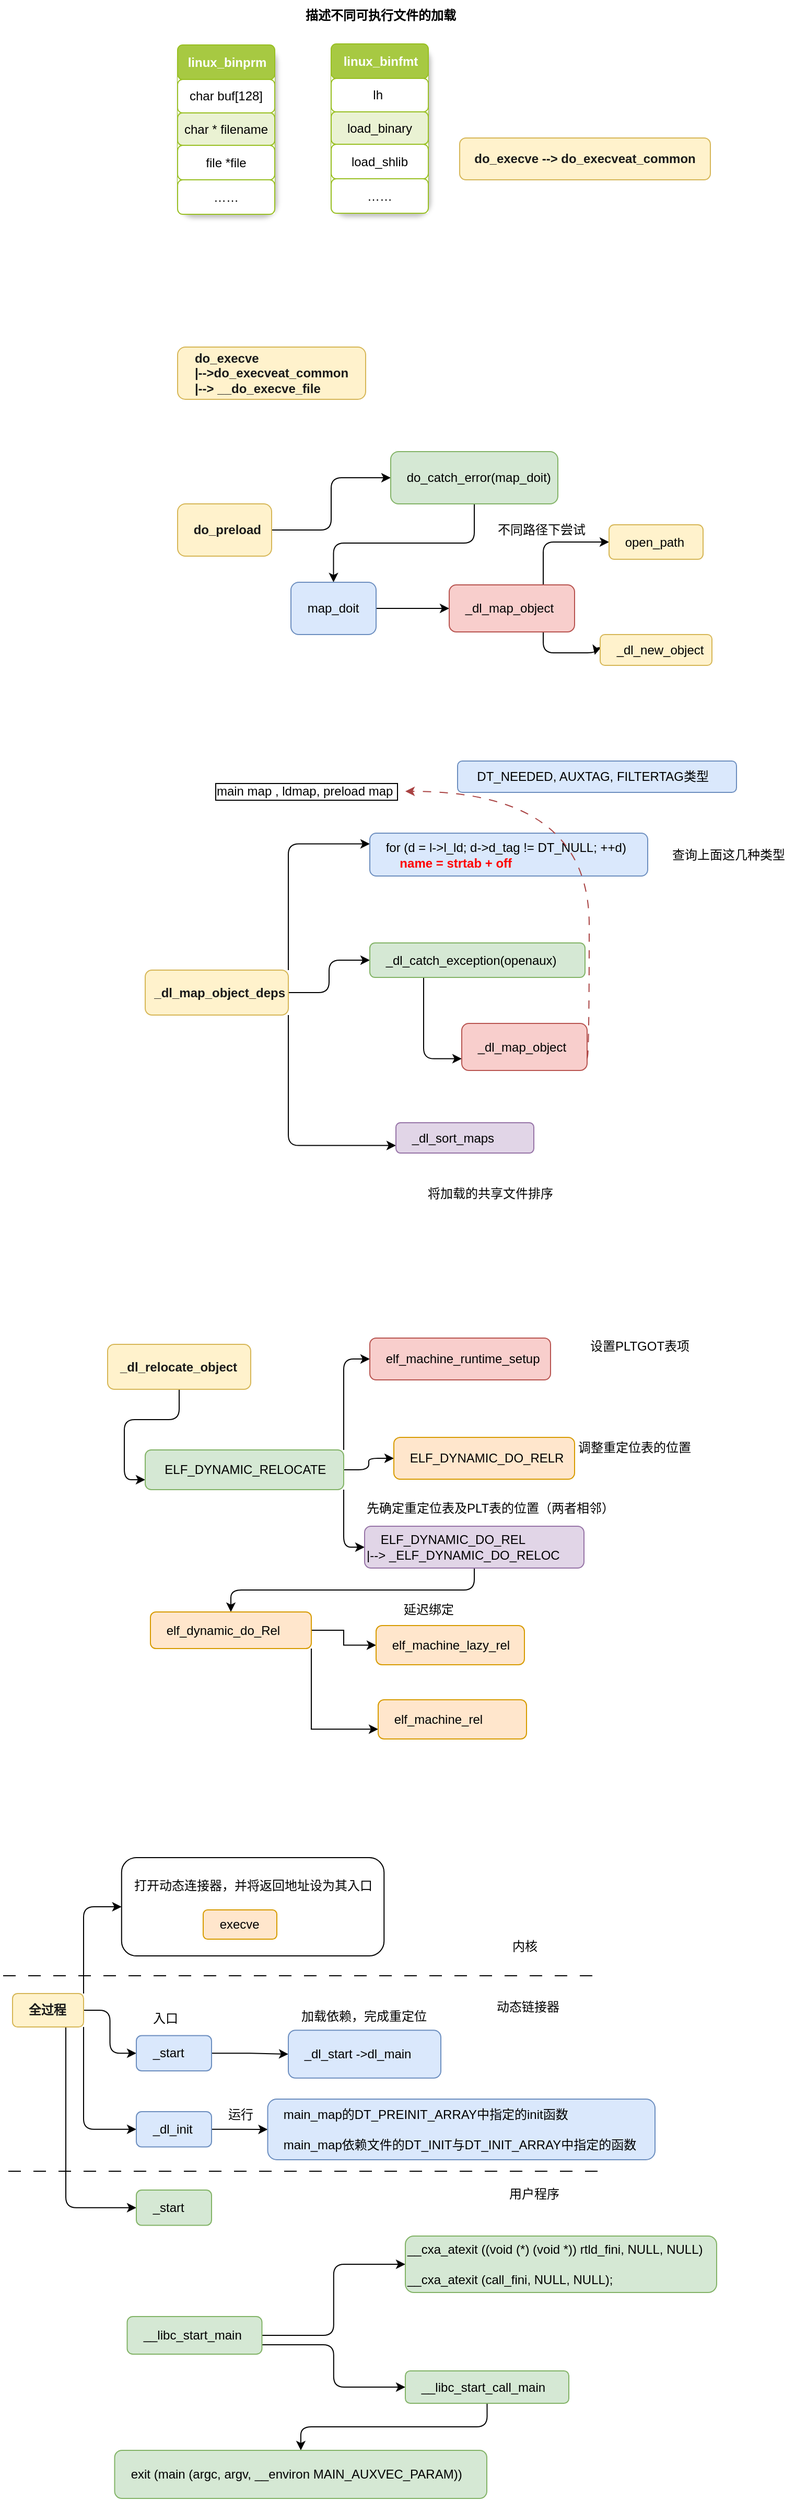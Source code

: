<mxfile version="24.0.5" type="github">
  <diagram id="C5RBs43oDa-KdzZeNtuy" name="Page-1">
    <mxGraphModel dx="1299" dy="977" grid="0" gridSize="10" guides="1" tooltips="1" connect="1" arrows="1" fold="1" page="0" pageScale="1" pageWidth="827" pageHeight="1169" math="0" shadow="0">
      <root>
        <mxCell id="WIyWlLk6GJQsqaUBKTNV-0" />
        <mxCell id="WIyWlLk6GJQsqaUBKTNV-1" parent="WIyWlLk6GJQsqaUBKTNV-0" />
        <mxCell id="GhntEU5-976b7CohbGyU-0" value="&lt;div style=&quot;text-align: left;&quot;&gt;&lt;b style=&quot;color: rgb(26, 26, 26); background-color: initial;&quot;&gt;do_execve&lt;/b&gt;&lt;/div&gt;&lt;font color=&quot;#1a1a1a&quot;&gt;&lt;div style=&quot;text-align: left;&quot;&gt;&lt;b style=&quot;background-color: initial;&quot;&gt;|--&amp;gt;do_execveat_common&lt;/b&gt;&lt;/div&gt;&lt;b&gt;&lt;div style=&quot;text-align: left;&quot;&gt;&lt;b style=&quot;background-color: initial;&quot;&gt;|--&amp;gt; __do_execve_file&lt;/b&gt;&lt;/div&gt;&lt;/b&gt;&lt;/font&gt;" style="rounded=1;whiteSpace=wrap;html=1;fillColor=#fff2cc;strokeColor=#d6b656;gradientColor=none;glass=0;shadow=0;" parent="WIyWlLk6GJQsqaUBKTNV-1" vertex="1">
          <mxGeometry x="50" y="360" width="180" height="50" as="geometry" />
        </mxCell>
        <mxCell id="GhntEU5-976b7CohbGyU-3" value="&lt;font color=&quot;#1a1a1a&quot;&gt;&lt;b&gt;do_execve --&amp;gt; do_execveat_common&lt;/b&gt;&lt;/font&gt;" style="rounded=1;whiteSpace=wrap;html=1;fillColor=#fff2cc;strokeColor=#d6b656;gradientColor=none;glass=0;shadow=0;" parent="WIyWlLk6GJQsqaUBKTNV-1" vertex="1">
          <mxGeometry x="320" y="160" width="240" height="40" as="geometry" />
        </mxCell>
        <mxCell id="GhntEU5-976b7CohbGyU-38" value="Assets" style="childLayout=tableLayout;recursiveResize=0;strokeColor=#98bf21;fillColor=#A7C942;shadow=1;rounded=1;" parent="WIyWlLk6GJQsqaUBKTNV-1" vertex="1">
          <mxGeometry x="50" y="71" width="93" height="162" as="geometry" />
        </mxCell>
        <mxCell id="GhntEU5-976b7CohbGyU-39" style="shape=tableRow;horizontal=0;startSize=0;swimlaneHead=0;swimlaneBody=0;top=0;left=0;bottom=0;right=0;dropTarget=0;collapsible=0;recursiveResize=0;expand=0;fontStyle=0;strokeColor=inherit;fillColor=#ffffff;rounded=1;" parent="GhntEU5-976b7CohbGyU-38" vertex="1">
          <mxGeometry width="93" height="33" as="geometry" />
        </mxCell>
        <mxCell id="GhntEU5-976b7CohbGyU-40" value="linux_binprm" style="connectable=0;recursiveResize=0;strokeColor=inherit;fillColor=#A7C942;align=center;fontStyle=1;fontColor=#FFFFFF;html=1;rounded=1;" parent="GhntEU5-976b7CohbGyU-39" vertex="1">
          <mxGeometry width="93" height="33" as="geometry">
            <mxRectangle width="93" height="33" as="alternateBounds" />
          </mxGeometry>
        </mxCell>
        <mxCell id="GhntEU5-976b7CohbGyU-43" value="" style="shape=tableRow;horizontal=0;startSize=0;swimlaneHead=0;swimlaneBody=0;top=0;left=0;bottom=0;right=0;dropTarget=0;collapsible=0;recursiveResize=0;expand=0;fontStyle=0;strokeColor=inherit;fillColor=#ffffff;rounded=1;" parent="GhntEU5-976b7CohbGyU-38" vertex="1">
          <mxGeometry y="33" width="93" height="32" as="geometry" />
        </mxCell>
        <mxCell id="GhntEU5-976b7CohbGyU-44" value="char buf[128]" style="connectable=0;recursiveResize=0;strokeColor=inherit;fillColor=inherit;align=center;whiteSpace=wrap;html=1;rounded=1;" parent="GhntEU5-976b7CohbGyU-43" vertex="1">
          <mxGeometry width="93" height="32" as="geometry">
            <mxRectangle width="93" height="32" as="alternateBounds" />
          </mxGeometry>
        </mxCell>
        <mxCell id="GhntEU5-976b7CohbGyU-47" value="" style="shape=tableRow;horizontal=0;startSize=0;swimlaneHead=0;swimlaneBody=0;top=0;left=0;bottom=0;right=0;dropTarget=0;collapsible=0;recursiveResize=0;expand=0;fontStyle=1;strokeColor=inherit;fillColor=#EAF2D3;rounded=1;" parent="GhntEU5-976b7CohbGyU-38" vertex="1">
          <mxGeometry y="65" width="93" height="31" as="geometry" />
        </mxCell>
        <mxCell id="GhntEU5-976b7CohbGyU-48" value="char * filename" style="connectable=0;recursiveResize=0;strokeColor=inherit;fillColor=inherit;whiteSpace=wrap;html=1;rounded=1;" parent="GhntEU5-976b7CohbGyU-47" vertex="1">
          <mxGeometry width="93" height="31" as="geometry">
            <mxRectangle width="93" height="31" as="alternateBounds" />
          </mxGeometry>
        </mxCell>
        <mxCell id="GhntEU5-976b7CohbGyU-51" value="" style="shape=tableRow;horizontal=0;startSize=0;swimlaneHead=0;swimlaneBody=0;top=0;left=0;bottom=0;right=0;dropTarget=0;collapsible=0;recursiveResize=0;expand=0;fontStyle=0;strokeColor=inherit;fillColor=#ffffff;rounded=1;" parent="GhntEU5-976b7CohbGyU-38" vertex="1">
          <mxGeometry y="96" width="93" height="33" as="geometry" />
        </mxCell>
        <mxCell id="GhntEU5-976b7CohbGyU-52" value="file *file" style="connectable=0;recursiveResize=0;strokeColor=inherit;fillColor=inherit;fontStyle=0;align=center;whiteSpace=wrap;html=1;rounded=1;" parent="GhntEU5-976b7CohbGyU-51" vertex="1">
          <mxGeometry width="93" height="33" as="geometry">
            <mxRectangle width="93" height="33" as="alternateBounds" />
          </mxGeometry>
        </mxCell>
        <mxCell id="GhntEU5-976b7CohbGyU-69" style="shape=tableRow;horizontal=0;startSize=0;swimlaneHead=0;swimlaneBody=0;top=0;left=0;bottom=0;right=0;dropTarget=0;collapsible=0;recursiveResize=0;expand=0;fontStyle=0;strokeColor=inherit;fillColor=#ffffff;rounded=1;" parent="GhntEU5-976b7CohbGyU-38" vertex="1">
          <mxGeometry y="129" width="93" height="33" as="geometry" />
        </mxCell>
        <mxCell id="GhntEU5-976b7CohbGyU-70" value="……" style="connectable=0;recursiveResize=0;strokeColor=inherit;fillColor=inherit;fontStyle=0;align=center;whiteSpace=wrap;html=1;rounded=1;" parent="GhntEU5-976b7CohbGyU-69" vertex="1">
          <mxGeometry width="93" height="33" as="geometry">
            <mxRectangle width="93" height="33" as="alternateBounds" />
          </mxGeometry>
        </mxCell>
        <mxCell id="GhntEU5-976b7CohbGyU-59" value="Assets" style="childLayout=tableLayout;recursiveResize=0;strokeColor=#98bf21;fillColor=#A7C942;shadow=1;rounded=1;" parent="WIyWlLk6GJQsqaUBKTNV-1" vertex="1">
          <mxGeometry x="197" y="70" width="93" height="162" as="geometry" />
        </mxCell>
        <mxCell id="GhntEU5-976b7CohbGyU-60" style="shape=tableRow;horizontal=0;startSize=0;swimlaneHead=0;swimlaneBody=0;top=0;left=0;bottom=0;right=0;dropTarget=0;collapsible=0;recursiveResize=0;expand=0;fontStyle=0;strokeColor=inherit;fillColor=#ffffff;rounded=1;" parent="GhntEU5-976b7CohbGyU-59" vertex="1">
          <mxGeometry width="93" height="33" as="geometry" />
        </mxCell>
        <mxCell id="GhntEU5-976b7CohbGyU-61" value="linux_binfmt" style="connectable=0;recursiveResize=0;strokeColor=inherit;fillColor=#A7C942;align=center;fontStyle=1;fontColor=#FFFFFF;html=1;rounded=1;" parent="GhntEU5-976b7CohbGyU-60" vertex="1">
          <mxGeometry width="93" height="33" as="geometry">
            <mxRectangle width="93" height="33" as="alternateBounds" />
          </mxGeometry>
        </mxCell>
        <mxCell id="GhntEU5-976b7CohbGyU-62" value="" style="shape=tableRow;horizontal=0;startSize=0;swimlaneHead=0;swimlaneBody=0;top=0;left=0;bottom=0;right=0;dropTarget=0;collapsible=0;recursiveResize=0;expand=0;fontStyle=0;strokeColor=inherit;fillColor=#ffffff;rounded=1;" parent="GhntEU5-976b7CohbGyU-59" vertex="1">
          <mxGeometry y="33" width="93" height="32" as="geometry" />
        </mxCell>
        <mxCell id="GhntEU5-976b7CohbGyU-63" value="lh&amp;nbsp;" style="connectable=0;recursiveResize=0;strokeColor=inherit;fillColor=inherit;align=center;whiteSpace=wrap;html=1;rounded=1;" parent="GhntEU5-976b7CohbGyU-62" vertex="1">
          <mxGeometry width="93" height="32" as="geometry">
            <mxRectangle width="93" height="32" as="alternateBounds" />
          </mxGeometry>
        </mxCell>
        <mxCell id="GhntEU5-976b7CohbGyU-64" value="" style="shape=tableRow;horizontal=0;startSize=0;swimlaneHead=0;swimlaneBody=0;top=0;left=0;bottom=0;right=0;dropTarget=0;collapsible=0;recursiveResize=0;expand=0;fontStyle=1;strokeColor=inherit;fillColor=#EAF2D3;rounded=1;" parent="GhntEU5-976b7CohbGyU-59" vertex="1">
          <mxGeometry y="65" width="93" height="31" as="geometry" />
        </mxCell>
        <mxCell id="GhntEU5-976b7CohbGyU-65" value="load_binary" style="connectable=0;recursiveResize=0;strokeColor=inherit;fillColor=inherit;whiteSpace=wrap;html=1;rounded=1;" parent="GhntEU5-976b7CohbGyU-64" vertex="1">
          <mxGeometry width="93" height="31" as="geometry">
            <mxRectangle width="93" height="31" as="alternateBounds" />
          </mxGeometry>
        </mxCell>
        <mxCell id="GhntEU5-976b7CohbGyU-66" value="" style="shape=tableRow;horizontal=0;startSize=0;swimlaneHead=0;swimlaneBody=0;top=0;left=0;bottom=0;right=0;dropTarget=0;collapsible=0;recursiveResize=0;expand=0;fontStyle=0;strokeColor=inherit;fillColor=#ffffff;rounded=1;" parent="GhntEU5-976b7CohbGyU-59" vertex="1">
          <mxGeometry y="96" width="93" height="33" as="geometry" />
        </mxCell>
        <mxCell id="GhntEU5-976b7CohbGyU-67" value="load_shlib" style="connectable=0;recursiveResize=0;strokeColor=inherit;fillColor=inherit;fontStyle=0;align=center;whiteSpace=wrap;html=1;rounded=1;" parent="GhntEU5-976b7CohbGyU-66" vertex="1">
          <mxGeometry width="93" height="33" as="geometry">
            <mxRectangle width="93" height="33" as="alternateBounds" />
          </mxGeometry>
        </mxCell>
        <mxCell id="GhntEU5-976b7CohbGyU-71" style="shape=tableRow;horizontal=0;startSize=0;swimlaneHead=0;swimlaneBody=0;top=0;left=0;bottom=0;right=0;dropTarget=0;collapsible=0;recursiveResize=0;expand=0;fontStyle=0;strokeColor=inherit;fillColor=#ffffff;rounded=1;" parent="GhntEU5-976b7CohbGyU-59" vertex="1">
          <mxGeometry y="129" width="93" height="33" as="geometry" />
        </mxCell>
        <mxCell id="GhntEU5-976b7CohbGyU-72" value="……" style="connectable=0;recursiveResize=0;strokeColor=inherit;fillColor=inherit;fontStyle=0;align=center;whiteSpace=wrap;html=1;rounded=1;" parent="GhntEU5-976b7CohbGyU-71" vertex="1">
          <mxGeometry width="93" height="33" as="geometry">
            <mxRectangle width="93" height="33" as="alternateBounds" />
          </mxGeometry>
        </mxCell>
        <mxCell id="GhntEU5-976b7CohbGyU-68" value="描述不同可执行文件的加载" style="text;html=1;align=center;verticalAlign=middle;resizable=0;points=[];autosize=1;strokeColor=none;fillColor=none;fontStyle=1;rounded=1;" parent="WIyWlLk6GJQsqaUBKTNV-1" vertex="1">
          <mxGeometry x="158.5" y="28" width="170" height="30" as="geometry" />
        </mxCell>
        <mxCell id="GNTfwjVg5fiZ3F-J3O57-2" value="" style="edgeStyle=orthogonalEdgeStyle;rounded=1;orthogonalLoop=1;jettySize=auto;html=1;curved=0;" parent="WIyWlLk6GJQsqaUBKTNV-1" source="GNTfwjVg5fiZ3F-J3O57-0" target="GNTfwjVg5fiZ3F-J3O57-1" edge="1">
          <mxGeometry relative="1" as="geometry" />
        </mxCell>
        <mxCell id="GNTfwjVg5fiZ3F-J3O57-0" value="&lt;font color=&quot;#1a1a1a&quot;&gt;&lt;b&gt;&amp;nbsp; &amp;nbsp; do_preload&lt;/b&gt;&lt;/font&gt;" style="rounded=1;whiteSpace=wrap;html=1;fillColor=#fff2cc;strokeColor=#d6b656;gradientColor=none;glass=0;shadow=0;align=left;" parent="WIyWlLk6GJQsqaUBKTNV-1" vertex="1">
          <mxGeometry x="50" y="510" width="90" height="50" as="geometry" />
        </mxCell>
        <mxCell id="GNTfwjVg5fiZ3F-J3O57-8" style="edgeStyle=orthogonalEdgeStyle;rounded=1;orthogonalLoop=1;jettySize=auto;html=1;exitX=0.5;exitY=1;exitDx=0;exitDy=0;curved=0;" parent="WIyWlLk6GJQsqaUBKTNV-1" source="GNTfwjVg5fiZ3F-J3O57-1" target="GNTfwjVg5fiZ3F-J3O57-6" edge="1">
          <mxGeometry relative="1" as="geometry" />
        </mxCell>
        <mxCell id="GNTfwjVg5fiZ3F-J3O57-1" value="&amp;nbsp; &amp;nbsp; do_catch_error(map_doit)" style="whiteSpace=wrap;html=1;align=left;fillColor=#d5e8d4;strokeColor=#82b366;rounded=1;glass=0;shadow=0;textShadow=0;" parent="WIyWlLk6GJQsqaUBKTNV-1" vertex="1">
          <mxGeometry x="254" y="460" width="160" height="50" as="geometry" />
        </mxCell>
        <mxCell id="GNTfwjVg5fiZ3F-J3O57-9" style="edgeStyle=orthogonalEdgeStyle;rounded=1;orthogonalLoop=1;jettySize=auto;html=1;exitX=1;exitY=0.5;exitDx=0;exitDy=0;" parent="WIyWlLk6GJQsqaUBKTNV-1" source="GNTfwjVg5fiZ3F-J3O57-6" target="GNTfwjVg5fiZ3F-J3O57-7" edge="1">
          <mxGeometry relative="1" as="geometry" />
        </mxCell>
        <mxCell id="GNTfwjVg5fiZ3F-J3O57-6" value="&amp;nbsp; &amp;nbsp; map_doit" style="whiteSpace=wrap;html=1;align=left;fillColor=#dae8fc;strokeColor=#6c8ebf;rounded=1;glass=0;shadow=0;textShadow=0;" parent="WIyWlLk6GJQsqaUBKTNV-1" vertex="1">
          <mxGeometry x="158.5" y="585" width="81.5" height="50" as="geometry" />
        </mxCell>
        <mxCell id="GNTfwjVg5fiZ3F-J3O57-11" style="edgeStyle=orthogonalEdgeStyle;rounded=1;orthogonalLoop=1;jettySize=auto;html=1;exitX=0.75;exitY=0;exitDx=0;exitDy=0;entryX=0;entryY=0.5;entryDx=0;entryDy=0;curved=0;" parent="WIyWlLk6GJQsqaUBKTNV-1" source="GNTfwjVg5fiZ3F-J3O57-7" target="GNTfwjVg5fiZ3F-J3O57-10" edge="1">
          <mxGeometry relative="1" as="geometry" />
        </mxCell>
        <mxCell id="GNTfwjVg5fiZ3F-J3O57-16" style="edgeStyle=orthogonalEdgeStyle;rounded=1;orthogonalLoop=1;jettySize=auto;html=1;exitX=0.75;exitY=1;exitDx=0;exitDy=0;curved=0;" parent="WIyWlLk6GJQsqaUBKTNV-1" source="GNTfwjVg5fiZ3F-J3O57-7" edge="1">
          <mxGeometry relative="1" as="geometry">
            <mxPoint x="449.333" y="654.333" as="targetPoint" />
          </mxGeometry>
        </mxCell>
        <mxCell id="GNTfwjVg5fiZ3F-J3O57-7" value="&amp;nbsp; &amp;nbsp; _dl_map_object" style="whiteSpace=wrap;html=1;align=left;fillColor=#f8cecc;strokeColor=#b85450;rounded=1;glass=0;shadow=0;textShadow=0;" parent="WIyWlLk6GJQsqaUBKTNV-1" vertex="1">
          <mxGeometry x="310" y="587.5" width="120" height="45" as="geometry" />
        </mxCell>
        <mxCell id="GNTfwjVg5fiZ3F-J3O57-10" value="&amp;nbsp; &amp;nbsp; open_path" style="whiteSpace=wrap;html=1;align=left;fillColor=#fff2cc;strokeColor=#d6b656;rounded=1;glass=0;shadow=0;textShadow=0;" parent="WIyWlLk6GJQsqaUBKTNV-1" vertex="1">
          <mxGeometry x="463" y="530" width="90" height="33" as="geometry" />
        </mxCell>
        <mxCell id="GNTfwjVg5fiZ3F-J3O57-12" value="不同路径下尝试" style="text;html=1;align=center;verticalAlign=middle;resizable=0;points=[];autosize=1;strokeColor=none;fillColor=none;rounded=1;" parent="WIyWlLk6GJQsqaUBKTNV-1" vertex="1">
          <mxGeometry x="347" y="522" width="102" height="26" as="geometry" />
        </mxCell>
        <mxCell id="GNTfwjVg5fiZ3F-J3O57-15" value="&amp;nbsp; &amp;nbsp; _dl_new_object" style="whiteSpace=wrap;html=1;align=left;fillColor=#fff2cc;strokeColor=#d6b656;rounded=1;glass=0;shadow=0;textShadow=0;" parent="WIyWlLk6GJQsqaUBKTNV-1" vertex="1">
          <mxGeometry x="454.5" y="635" width="107" height="29.5" as="geometry" />
        </mxCell>
        <mxCell id="gpy9bZojMynylksnv1dB-10" style="edgeStyle=orthogonalEdgeStyle;rounded=1;orthogonalLoop=1;jettySize=auto;html=1;exitX=1;exitY=0;exitDx=0;exitDy=0;entryX=0;entryY=0.25;entryDx=0;entryDy=0;curved=0;" edge="1" parent="WIyWlLk6GJQsqaUBKTNV-1" source="gpy9bZojMynylksnv1dB-0" target="gpy9bZojMynylksnv1dB-3">
          <mxGeometry relative="1" as="geometry" />
        </mxCell>
        <mxCell id="gpy9bZojMynylksnv1dB-11" style="edgeStyle=orthogonalEdgeStyle;rounded=1;orthogonalLoop=1;jettySize=auto;html=1;curved=0;" edge="1" parent="WIyWlLk6GJQsqaUBKTNV-1" source="gpy9bZojMynylksnv1dB-0" target="gpy9bZojMynylksnv1dB-5">
          <mxGeometry relative="1" as="geometry" />
        </mxCell>
        <mxCell id="gpy9bZojMynylksnv1dB-13" style="edgeStyle=orthogonalEdgeStyle;rounded=1;orthogonalLoop=1;jettySize=auto;html=1;exitX=1;exitY=1;exitDx=0;exitDy=0;entryX=0;entryY=0.75;entryDx=0;entryDy=0;curved=0;" edge="1" parent="WIyWlLk6GJQsqaUBKTNV-1" source="gpy9bZojMynylksnv1dB-0" target="gpy9bZojMynylksnv1dB-8">
          <mxGeometry relative="1" as="geometry" />
        </mxCell>
        <mxCell id="gpy9bZojMynylksnv1dB-0" value="&lt;font color=&quot;#1a1a1a&quot;&gt;&lt;b&gt;&amp;nbsp; _dl_map_object_deps&lt;/b&gt;&lt;/font&gt;" style="rounded=1;whiteSpace=wrap;html=1;fillColor=#fff2cc;strokeColor=#d6b656;gradientColor=none;glass=0;shadow=0;align=left;" vertex="1" parent="WIyWlLk6GJQsqaUBKTNV-1">
          <mxGeometry x="19" y="956" width="137" height="43" as="geometry" />
        </mxCell>
        <mxCell id="gpy9bZojMynylksnv1dB-1" value="&amp;nbsp; &amp;nbsp; &amp;nbsp;DT_NEEDED, AUXTAG, FILTERTAG类型" style="whiteSpace=wrap;html=1;align=left;fillColor=#dae8fc;strokeColor=#6c8ebf;rounded=1;glass=0;shadow=0;textShadow=0;" vertex="1" parent="WIyWlLk6GJQsqaUBKTNV-1">
          <mxGeometry x="318" y="756" width="267" height="30" as="geometry" />
        </mxCell>
        <mxCell id="gpy9bZojMynylksnv1dB-2" value="main map , ldmap, preload map&amp;nbsp;" style="text;html=1;align=center;verticalAlign=middle;resizable=0;points=[];autosize=1;strokeColor=none;fillColor=none;rounded=1;labelBorderColor=default;" vertex="1" parent="WIyWlLk6GJQsqaUBKTNV-1">
          <mxGeometry x="78" y="772" width="190" height="26" as="geometry" />
        </mxCell>
        <mxCell id="gpy9bZojMynylksnv1dB-3" value="&amp;nbsp; &amp;nbsp; for (d = l-&amp;gt;l_ld; d-&amp;gt;d_tag != DT_NULL; ++d)&lt;br&gt;&amp;nbsp; &amp;nbsp; &amp;nbsp; &lt;font color=&quot;#ff0000&quot;&gt;&lt;b&gt;&amp;nbsp; name = strtab + off&lt;/b&gt;&lt;/font&gt;" style="whiteSpace=wrap;html=1;align=left;fillColor=#dae8fc;strokeColor=#6c8ebf;rounded=1;glass=0;shadow=0;textShadow=0;" vertex="1" parent="WIyWlLk6GJQsqaUBKTNV-1">
          <mxGeometry x="234" y="825" width="266" height="41" as="geometry" />
        </mxCell>
        <mxCell id="gpy9bZojMynylksnv1dB-4" value="查询上面这几种类型" style="text;html=1;align=center;verticalAlign=middle;resizable=0;points=[];autosize=1;strokeColor=none;fillColor=none;" vertex="1" parent="WIyWlLk6GJQsqaUBKTNV-1">
          <mxGeometry x="514" y="832.5" width="126" height="26" as="geometry" />
        </mxCell>
        <mxCell id="gpy9bZojMynylksnv1dB-14" style="edgeStyle=orthogonalEdgeStyle;rounded=1;orthogonalLoop=1;jettySize=auto;html=1;exitX=0.25;exitY=1;exitDx=0;exitDy=0;entryX=0;entryY=0.75;entryDx=0;entryDy=0;curved=0;" edge="1" parent="WIyWlLk6GJQsqaUBKTNV-1" source="gpy9bZojMynylksnv1dB-5" target="gpy9bZojMynylksnv1dB-6">
          <mxGeometry relative="1" as="geometry" />
        </mxCell>
        <mxCell id="gpy9bZojMynylksnv1dB-5" value="&amp;nbsp; &amp;nbsp; _dl_catch_exception(openaux)" style="whiteSpace=wrap;html=1;align=left;fillColor=#d5e8d4;strokeColor=#82b366;rounded=1;glass=0;shadow=0;textShadow=0;" vertex="1" parent="WIyWlLk6GJQsqaUBKTNV-1">
          <mxGeometry x="234" y="930" width="206" height="33" as="geometry" />
        </mxCell>
        <mxCell id="gpy9bZojMynylksnv1dB-6" value="&amp;nbsp; &amp;nbsp; _dl_map_object" style="whiteSpace=wrap;html=1;align=left;fillColor=#f8cecc;strokeColor=#b85450;rounded=1;glass=0;shadow=0;textShadow=0;" vertex="1" parent="WIyWlLk6GJQsqaUBKTNV-1">
          <mxGeometry x="322" y="1007" width="120" height="45" as="geometry" />
        </mxCell>
        <mxCell id="gpy9bZojMynylksnv1dB-7" style="edgeStyle=orthogonalEdgeStyle;rounded=0;orthogonalLoop=1;jettySize=auto;html=1;exitX=1;exitY=0.75;exitDx=0;exitDy=0;curved=1;dashed=1;dashPattern=8 8;strokeColor=#a94242;" edge="1" parent="WIyWlLk6GJQsqaUBKTNV-1" source="gpy9bZojMynylksnv1dB-6" target="gpy9bZojMynylksnv1dB-2">
          <mxGeometry relative="1" as="geometry">
            <Array as="points">
              <mxPoint x="444" y="1041" />
              <mxPoint x="444" y="785" />
            </Array>
          </mxGeometry>
        </mxCell>
        <mxCell id="gpy9bZojMynylksnv1dB-8" value="&amp;nbsp; &amp;nbsp; _dl_sort_maps" style="whiteSpace=wrap;html=1;align=left;rounded=1;glass=0;shadow=0;textShadow=0;fillColor=#e1d5e7;strokeColor=#9673a6;" vertex="1" parent="WIyWlLk6GJQsqaUBKTNV-1">
          <mxGeometry x="259" y="1102" width="132" height="29" as="geometry" />
        </mxCell>
        <mxCell id="gpy9bZojMynylksnv1dB-9" value="将加载的共享文件排序" style="text;html=1;align=center;verticalAlign=middle;resizable=0;points=[];autosize=1;strokeColor=none;fillColor=none;" vertex="1" parent="WIyWlLk6GJQsqaUBKTNV-1">
          <mxGeometry x="280" y="1157" width="138" height="26" as="geometry" />
        </mxCell>
        <mxCell id="gpy9bZojMynylksnv1dB-17" style="edgeStyle=orthogonalEdgeStyle;rounded=1;orthogonalLoop=1;jettySize=auto;html=1;exitX=0.5;exitY=1;exitDx=0;exitDy=0;entryX=0;entryY=0.75;entryDx=0;entryDy=0;curved=0;" edge="1" parent="WIyWlLk6GJQsqaUBKTNV-1" source="gpy9bZojMynylksnv1dB-15" target="gpy9bZojMynylksnv1dB-16">
          <mxGeometry relative="1" as="geometry" />
        </mxCell>
        <mxCell id="gpy9bZojMynylksnv1dB-15" value="&lt;font color=&quot;#1a1a1a&quot;&gt;&lt;b&gt;&amp;nbsp; &amp;nbsp;_dl_relocate_object&lt;/b&gt;&lt;/font&gt;" style="rounded=1;whiteSpace=wrap;html=1;fillColor=#fff2cc;strokeColor=#d6b656;gradientColor=none;glass=0;shadow=0;align=left;" vertex="1" parent="WIyWlLk6GJQsqaUBKTNV-1">
          <mxGeometry x="-17" y="1314" width="137" height="43" as="geometry" />
        </mxCell>
        <mxCell id="gpy9bZojMynylksnv1dB-26" style="edgeStyle=orthogonalEdgeStyle;rounded=1;orthogonalLoop=1;jettySize=auto;html=1;exitX=1;exitY=0;exitDx=0;exitDy=0;entryX=0;entryY=0.5;entryDx=0;entryDy=0;curved=0;" edge="1" parent="WIyWlLk6GJQsqaUBKTNV-1" source="gpy9bZojMynylksnv1dB-16" target="gpy9bZojMynylksnv1dB-19">
          <mxGeometry relative="1" as="geometry" />
        </mxCell>
        <mxCell id="gpy9bZojMynylksnv1dB-27" style="edgeStyle=orthogonalEdgeStyle;rounded=1;orthogonalLoop=1;jettySize=auto;html=1;exitX=1;exitY=0.5;exitDx=0;exitDy=0;curved=0;" edge="1" parent="WIyWlLk6GJQsqaUBKTNV-1" source="gpy9bZojMynylksnv1dB-16" target="gpy9bZojMynylksnv1dB-21">
          <mxGeometry relative="1" as="geometry" />
        </mxCell>
        <mxCell id="gpy9bZojMynylksnv1dB-28" style="edgeStyle=orthogonalEdgeStyle;rounded=1;orthogonalLoop=1;jettySize=auto;html=1;exitX=1;exitY=1;exitDx=0;exitDy=0;entryX=0;entryY=0.5;entryDx=0;entryDy=0;curved=0;" edge="1" parent="WIyWlLk6GJQsqaUBKTNV-1" source="gpy9bZojMynylksnv1dB-16" target="gpy9bZojMynylksnv1dB-23">
          <mxGeometry relative="1" as="geometry" />
        </mxCell>
        <mxCell id="gpy9bZojMynylksnv1dB-16" value="&amp;nbsp; &amp;nbsp; &amp;nbsp;ELF_DYNAMIC_RELOCATE" style="whiteSpace=wrap;html=1;align=left;fillColor=#d5e8d4;strokeColor=#82b366;rounded=1;glass=0;shadow=0;textShadow=0;" vertex="1" parent="WIyWlLk6GJQsqaUBKTNV-1">
          <mxGeometry x="19" y="1415" width="190" height="38" as="geometry" />
        </mxCell>
        <mxCell id="gpy9bZojMynylksnv1dB-18" style="edgeStyle=orthogonalEdgeStyle;rounded=0;orthogonalLoop=1;jettySize=auto;html=1;exitX=0.5;exitY=1;exitDx=0;exitDy=0;" edge="1" parent="WIyWlLk6GJQsqaUBKTNV-1" source="gpy9bZojMynylksnv1dB-16" target="gpy9bZojMynylksnv1dB-16">
          <mxGeometry relative="1" as="geometry" />
        </mxCell>
        <mxCell id="gpy9bZojMynylksnv1dB-19" value="&amp;nbsp; &amp;nbsp; elf_machine_runtime_setup" style="whiteSpace=wrap;html=1;align=left;fillColor=#f8cecc;strokeColor=#b85450;rounded=1;glass=0;shadow=0;textShadow=0;" vertex="1" parent="WIyWlLk6GJQsqaUBKTNV-1">
          <mxGeometry x="234" y="1308" width="173" height="40" as="geometry" />
        </mxCell>
        <mxCell id="gpy9bZojMynylksnv1dB-20" value="设置PLTGOT表项" style="text;html=1;align=center;verticalAlign=middle;resizable=0;points=[];autosize=1;strokeColor=none;fillColor=none;" vertex="1" parent="WIyWlLk6GJQsqaUBKTNV-1">
          <mxGeometry x="435" y="1303" width="113" height="26" as="geometry" />
        </mxCell>
        <mxCell id="gpy9bZojMynylksnv1dB-21" value="&amp;nbsp; &amp;nbsp; ELF_DYNAMIC_DO_RELR" style="whiteSpace=wrap;html=1;align=left;fillColor=#ffe6cc;strokeColor=#d79b00;rounded=1;glass=0;shadow=0;textShadow=0;" vertex="1" parent="WIyWlLk6GJQsqaUBKTNV-1">
          <mxGeometry x="257" y="1403" width="173" height="40" as="geometry" />
        </mxCell>
        <mxCell id="gpy9bZojMynylksnv1dB-22" value="调整重定位表的位置" style="text;html=1;align=center;verticalAlign=middle;resizable=0;points=[];autosize=1;strokeColor=none;fillColor=none;" vertex="1" parent="WIyWlLk6GJQsqaUBKTNV-1">
          <mxGeometry x="424" y="1400" width="126" height="26" as="geometry" />
        </mxCell>
        <mxCell id="gpy9bZojMynylksnv1dB-29" style="edgeStyle=orthogonalEdgeStyle;rounded=1;orthogonalLoop=1;jettySize=auto;html=1;exitX=0.5;exitY=1;exitDx=0;exitDy=0;curved=0;" edge="1" parent="WIyWlLk6GJQsqaUBKTNV-1" source="gpy9bZojMynylksnv1dB-23" target="gpy9bZojMynylksnv1dB-25">
          <mxGeometry relative="1" as="geometry" />
        </mxCell>
        <mxCell id="gpy9bZojMynylksnv1dB-23" value="&amp;nbsp; &amp;nbsp; ELF_DYNAMIC_DO_REL&lt;br&gt;|--&amp;gt; _ELF_DYNAMIC_DO_RELOC" style="whiteSpace=wrap;html=1;align=left;fillColor=#e1d5e7;strokeColor=#9673a6;rounded=1;glass=0;shadow=0;textShadow=0;" vertex="1" parent="WIyWlLk6GJQsqaUBKTNV-1">
          <mxGeometry x="229" y="1488" width="210" height="40" as="geometry" />
        </mxCell>
        <mxCell id="gpy9bZojMynylksnv1dB-24" value="先确定重定位表及PLT表的位置（两者相邻）" style="text;html=1;align=center;verticalAlign=middle;resizable=0;points=[];autosize=1;strokeColor=none;fillColor=none;" vertex="1" parent="WIyWlLk6GJQsqaUBKTNV-1">
          <mxGeometry x="221.5" y="1458" width="255" height="26" as="geometry" />
        </mxCell>
        <mxCell id="gpy9bZojMynylksnv1dB-32" value="" style="edgeStyle=orthogonalEdgeStyle;rounded=0;orthogonalLoop=1;jettySize=auto;html=1;" edge="1" parent="WIyWlLk6GJQsqaUBKTNV-1" source="gpy9bZojMynylksnv1dB-25" target="gpy9bZojMynylksnv1dB-31">
          <mxGeometry relative="1" as="geometry" />
        </mxCell>
        <mxCell id="gpy9bZojMynylksnv1dB-34" style="edgeStyle=orthogonalEdgeStyle;rounded=0;orthogonalLoop=1;jettySize=auto;html=1;exitX=1;exitY=1;exitDx=0;exitDy=0;entryX=0;entryY=0.75;entryDx=0;entryDy=0;" edge="1" parent="WIyWlLk6GJQsqaUBKTNV-1" source="gpy9bZojMynylksnv1dB-25" target="gpy9bZojMynylksnv1dB-33">
          <mxGeometry relative="1" as="geometry" />
        </mxCell>
        <mxCell id="gpy9bZojMynylksnv1dB-25" value="&amp;nbsp; &amp;nbsp; elf_dynamic_do_Rel" style="whiteSpace=wrap;html=1;align=left;fillColor=#ffe6cc;strokeColor=#d79b00;rounded=1;glass=0;shadow=0;textShadow=0;" vertex="1" parent="WIyWlLk6GJQsqaUBKTNV-1">
          <mxGeometry x="24" y="1570" width="154" height="35" as="geometry" />
        </mxCell>
        <mxCell id="gpy9bZojMynylksnv1dB-31" value="&amp;nbsp; &amp;nbsp; elf_machine_lazy_rel" style="whiteSpace=wrap;html=1;align=left;fillColor=#ffe6cc;strokeColor=#d79b00;rounded=1;glass=0;shadow=0;" vertex="1" parent="WIyWlLk6GJQsqaUBKTNV-1">
          <mxGeometry x="240" y="1583" width="142" height="37.5" as="geometry" />
        </mxCell>
        <mxCell id="gpy9bZojMynylksnv1dB-33" value="&amp;nbsp; &amp;nbsp; elf_machine_rel" style="whiteSpace=wrap;html=1;align=left;fillColor=#ffe6cc;strokeColor=#d79b00;rounded=1;glass=0;shadow=0;" vertex="1" parent="WIyWlLk6GJQsqaUBKTNV-1">
          <mxGeometry x="242" y="1654" width="142" height="37.5" as="geometry" />
        </mxCell>
        <mxCell id="gpy9bZojMynylksnv1dB-35" value="延迟绑定" style="text;html=1;align=center;verticalAlign=middle;resizable=0;points=[];autosize=1;strokeColor=none;fillColor=none;" vertex="1" parent="WIyWlLk6GJQsqaUBKTNV-1">
          <mxGeometry x="257" y="1555" width="66" height="26" as="geometry" />
        </mxCell>
        <mxCell id="gpy9bZojMynylksnv1dB-41" value="" style="rounded=1;whiteSpace=wrap;html=1;" vertex="1" parent="WIyWlLk6GJQsqaUBKTNV-1">
          <mxGeometry x="-3.62" y="1805" width="251.25" height="94" as="geometry" />
        </mxCell>
        <mxCell id="gpy9bZojMynylksnv1dB-54" style="edgeStyle=orthogonalEdgeStyle;rounded=1;orthogonalLoop=1;jettySize=auto;html=1;exitX=1;exitY=0;exitDx=0;exitDy=0;entryX=0;entryY=0.5;entryDx=0;entryDy=0;curved=0;" edge="1" parent="WIyWlLk6GJQsqaUBKTNV-1" source="gpy9bZojMynylksnv1dB-36" target="gpy9bZojMynylksnv1dB-41">
          <mxGeometry relative="1" as="geometry" />
        </mxCell>
        <mxCell id="gpy9bZojMynylksnv1dB-55" style="edgeStyle=orthogonalEdgeStyle;rounded=1;orthogonalLoop=1;jettySize=auto;html=1;entryX=0;entryY=0.5;entryDx=0;entryDy=0;curved=0;" edge="1" parent="WIyWlLk6GJQsqaUBKTNV-1" source="gpy9bZojMynylksnv1dB-36" target="gpy9bZojMynylksnv1dB-43">
          <mxGeometry relative="1" as="geometry" />
        </mxCell>
        <mxCell id="gpy9bZojMynylksnv1dB-61" style="edgeStyle=orthogonalEdgeStyle;rounded=1;orthogonalLoop=1;jettySize=auto;html=1;exitX=1;exitY=1;exitDx=0;exitDy=0;entryX=0;entryY=0.5;entryDx=0;entryDy=0;curved=0;" edge="1" parent="WIyWlLk6GJQsqaUBKTNV-1" source="gpy9bZojMynylksnv1dB-36" target="gpy9bZojMynylksnv1dB-57">
          <mxGeometry relative="1" as="geometry" />
        </mxCell>
        <mxCell id="gpy9bZojMynylksnv1dB-63" style="edgeStyle=orthogonalEdgeStyle;rounded=1;orthogonalLoop=1;jettySize=auto;html=1;exitX=0.75;exitY=1;exitDx=0;exitDy=0;entryX=0;entryY=0.5;entryDx=0;entryDy=0;curved=0;" edge="1" parent="WIyWlLk6GJQsqaUBKTNV-1" source="gpy9bZojMynylksnv1dB-36" target="gpy9bZojMynylksnv1dB-58">
          <mxGeometry relative="1" as="geometry" />
        </mxCell>
        <mxCell id="gpy9bZojMynylksnv1dB-36" value="&lt;font color=&quot;#1a1a1a&quot;&gt;&lt;b&gt;&amp;nbsp; &amp;nbsp; 全过程&lt;/b&gt;&lt;/font&gt;" style="rounded=1;whiteSpace=wrap;html=1;fillColor=#fff2cc;strokeColor=#d6b656;gradientColor=none;glass=0;shadow=0;align=left;" vertex="1" parent="WIyWlLk6GJQsqaUBKTNV-1">
          <mxGeometry x="-108" y="1935" width="68" height="32" as="geometry" />
        </mxCell>
        <mxCell id="gpy9bZojMynylksnv1dB-38" value="&amp;nbsp; &amp;nbsp; execve" style="whiteSpace=wrap;html=1;align=left;fillColor=#ffe6cc;strokeColor=#d79b00;rounded=1;glass=0;shadow=0;labelBorderColor=none;" vertex="1" parent="WIyWlLk6GJQsqaUBKTNV-1">
          <mxGeometry x="74.5" y="1855" width="70.5" height="28" as="geometry" />
        </mxCell>
        <mxCell id="gpy9bZojMynylksnv1dB-39" value="打开动态连接器，并将返回地址设为其入口" style="text;html=1;align=center;verticalAlign=middle;resizable=0;points=[];autosize=1;strokeColor=none;fillColor=none;labelBorderColor=none;" vertex="1" parent="WIyWlLk6GJQsqaUBKTNV-1">
          <mxGeometry x="-1" y="1819" width="246" height="26" as="geometry" />
        </mxCell>
        <mxCell id="gpy9bZojMynylksnv1dB-48" style="edgeStyle=orthogonalEdgeStyle;rounded=0;orthogonalLoop=1;jettySize=auto;html=1;exitX=1;exitY=0.5;exitDx=0;exitDy=0;" edge="1" parent="WIyWlLk6GJQsqaUBKTNV-1" source="gpy9bZojMynylksnv1dB-43" target="gpy9bZojMynylksnv1dB-46">
          <mxGeometry relative="1" as="geometry" />
        </mxCell>
        <mxCell id="gpy9bZojMynylksnv1dB-43" value="&amp;nbsp; &amp;nbsp; _start" style="whiteSpace=wrap;html=1;align=left;fillColor=#dae8fc;strokeColor=#6c8ebf;rounded=1;glass=0;shadow=0;" vertex="1" parent="WIyWlLk6GJQsqaUBKTNV-1">
          <mxGeometry x="10.5" y="1975.25" width="72" height="33.75" as="geometry" />
        </mxCell>
        <mxCell id="gpy9bZojMynylksnv1dB-44" value="入口" style="text;html=1;align=center;verticalAlign=middle;resizable=0;points=[];autosize=1;strokeColor=none;fillColor=none;" vertex="1" parent="WIyWlLk6GJQsqaUBKTNV-1">
          <mxGeometry x="16.5" y="1946" width="42" height="26" as="geometry" />
        </mxCell>
        <mxCell id="gpy9bZojMynylksnv1dB-46" value="&amp;nbsp; &amp;nbsp; _dl_start -&amp;gt;dl_main" style="whiteSpace=wrap;html=1;align=left;fillColor=#dae8fc;strokeColor=#6c8ebf;rounded=1;glass=0;shadow=0;" vertex="1" parent="WIyWlLk6GJQsqaUBKTNV-1">
          <mxGeometry x="156" y="1970.13" width="146" height="45.75" as="geometry" />
        </mxCell>
        <mxCell id="gpy9bZojMynylksnv1dB-47" value="加载依赖，完成重定位" style="text;html=1;align=center;verticalAlign=middle;resizable=0;points=[];autosize=1;strokeColor=none;fillColor=none;" vertex="1" parent="WIyWlLk6GJQsqaUBKTNV-1">
          <mxGeometry x="159" y="1944.13" width="138" height="26" as="geometry" />
        </mxCell>
        <mxCell id="gpy9bZojMynylksnv1dB-52" value="" style="endArrow=none;html=1;rounded=0;dashed=1;dashPattern=12 12;" edge="1" parent="WIyWlLk6GJQsqaUBKTNV-1">
          <mxGeometry width="50" height="50" relative="1" as="geometry">
            <mxPoint x="447" y="1918" as="sourcePoint" />
            <mxPoint x="-119" y="1918" as="targetPoint" />
          </mxGeometry>
        </mxCell>
        <mxCell id="gpy9bZojMynylksnv1dB-53" value="内核" style="text;html=1;align=center;verticalAlign=middle;resizable=0;points=[];autosize=1;strokeColor=none;fillColor=none;" vertex="1" parent="WIyWlLk6GJQsqaUBKTNV-1">
          <mxGeometry x="361" y="1877" width="42" height="26" as="geometry" />
        </mxCell>
        <mxCell id="gpy9bZojMynylksnv1dB-56" value="动态链接器" style="text;html=1;align=center;verticalAlign=middle;resizable=0;points=[];autosize=1;strokeColor=none;fillColor=none;" vertex="1" parent="WIyWlLk6GJQsqaUBKTNV-1">
          <mxGeometry x="346" y="1935" width="78" height="26" as="geometry" />
        </mxCell>
        <mxCell id="gpy9bZojMynylksnv1dB-66" style="edgeStyle=orthogonalEdgeStyle;rounded=0;orthogonalLoop=1;jettySize=auto;html=1;exitX=1;exitY=0.5;exitDx=0;exitDy=0;entryX=0;entryY=0.5;entryDx=0;entryDy=0;" edge="1" parent="WIyWlLk6GJQsqaUBKTNV-1" source="gpy9bZojMynylksnv1dB-57" target="gpy9bZojMynylksnv1dB-65">
          <mxGeometry relative="1" as="geometry" />
        </mxCell>
        <mxCell id="gpy9bZojMynylksnv1dB-57" value="&amp;nbsp; &amp;nbsp; _dl_init" style="whiteSpace=wrap;html=1;align=left;fillColor=#dae8fc;strokeColor=#6c8ebf;rounded=1;glass=0;shadow=0;" vertex="1" parent="WIyWlLk6GJQsqaUBKTNV-1">
          <mxGeometry x="10.5" y="2048" width="72" height="33.75" as="geometry" />
        </mxCell>
        <mxCell id="gpy9bZojMynylksnv1dB-58" value="&amp;nbsp; &amp;nbsp; _start" style="whiteSpace=wrap;html=1;align=left;fillColor=#d5e8d4;strokeColor=#82b366;rounded=1;glass=0;shadow=0;" vertex="1" parent="WIyWlLk6GJQsqaUBKTNV-1">
          <mxGeometry x="10.5" y="2123" width="72" height="33.75" as="geometry" />
        </mxCell>
        <mxCell id="gpy9bZojMynylksnv1dB-59" value="" style="endArrow=none;html=1;rounded=0;dashed=1;dashPattern=12 12;" edge="1" parent="WIyWlLk6GJQsqaUBKTNV-1">
          <mxGeometry width="50" height="50" relative="1" as="geometry">
            <mxPoint x="452" y="2105" as="sourcePoint" />
            <mxPoint x="-114" y="2105" as="targetPoint" />
          </mxGeometry>
        </mxCell>
        <mxCell id="gpy9bZojMynylksnv1dB-60" value="用户程序" style="text;html=1;align=center;verticalAlign=middle;resizable=0;points=[];autosize=1;strokeColor=none;fillColor=none;" vertex="1" parent="WIyWlLk6GJQsqaUBKTNV-1">
          <mxGeometry x="358" y="2114" width="66" height="26" as="geometry" />
        </mxCell>
        <mxCell id="gpy9bZojMynylksnv1dB-65" value="&amp;nbsp; &amp;nbsp; main_map的DT_PREINIT_ARRAY中指定的init函数&lt;br&gt;&lt;span style=&quot;white-space: pre;&quot;&gt;&#x9;&lt;/span&gt;&lt;br&gt;&amp;nbsp; &amp;nbsp; main_map依赖文件的DT_INIT与DT_INIT_ARRAY中指定的函数&amp;nbsp; &amp;nbsp;" style="whiteSpace=wrap;html=1;align=left;fillColor=#dae8fc;strokeColor=#6c8ebf;rounded=1;glass=0;shadow=0;" vertex="1" parent="WIyWlLk6GJQsqaUBKTNV-1">
          <mxGeometry x="136.25" y="2036" width="370.75" height="58" as="geometry" />
        </mxCell>
        <mxCell id="gpy9bZojMynylksnv1dB-67" value="运行" style="text;html=1;align=center;verticalAlign=middle;resizable=0;points=[];autosize=1;strokeColor=none;fillColor=none;" vertex="1" parent="WIyWlLk6GJQsqaUBKTNV-1">
          <mxGeometry x="88.75" y="2038" width="42" height="26" as="geometry" />
        </mxCell>
        <mxCell id="gpy9bZojMynylksnv1dB-74" style="edgeStyle=orthogonalEdgeStyle;rounded=1;orthogonalLoop=1;jettySize=auto;html=1;exitX=1;exitY=0.5;exitDx=0;exitDy=0;entryX=0;entryY=0.5;entryDx=0;entryDy=0;curved=0;" edge="1" parent="WIyWlLk6GJQsqaUBKTNV-1" source="gpy9bZojMynylksnv1dB-68" target="gpy9bZojMynylksnv1dB-69">
          <mxGeometry relative="1" as="geometry" />
        </mxCell>
        <mxCell id="gpy9bZojMynylksnv1dB-75" style="edgeStyle=orthogonalEdgeStyle;rounded=1;orthogonalLoop=1;jettySize=auto;html=1;exitX=1;exitY=0.75;exitDx=0;exitDy=0;entryX=0;entryY=0.5;entryDx=0;entryDy=0;curved=0;" edge="1" parent="WIyWlLk6GJQsqaUBKTNV-1" source="gpy9bZojMynylksnv1dB-68" target="gpy9bZojMynylksnv1dB-71">
          <mxGeometry relative="1" as="geometry" />
        </mxCell>
        <mxCell id="gpy9bZojMynylksnv1dB-68" value="&amp;nbsp; &amp;nbsp; __libc_start_main" style="whiteSpace=wrap;html=1;align=left;fillColor=#d5e8d4;strokeColor=#82b366;rounded=1;glass=0;shadow=0;" vertex="1" parent="WIyWlLk6GJQsqaUBKTNV-1">
          <mxGeometry x="1.75" y="2244" width="129" height="36" as="geometry" />
        </mxCell>
        <mxCell id="gpy9bZojMynylksnv1dB-69" value="__cxa_atexit ((void (*) (void *)) rtld_fini, NULL, NULL)&lt;br&gt;&lt;br&gt;__cxa_atexit (call_fini, NULL, NULL);" style="whiteSpace=wrap;html=1;align=left;fillColor=#d5e8d4;strokeColor=#82b366;rounded=1;glass=0;shadow=0;" vertex="1" parent="WIyWlLk6GJQsqaUBKTNV-1">
          <mxGeometry x="268" y="2167" width="298" height="54" as="geometry" />
        </mxCell>
        <mxCell id="gpy9bZojMynylksnv1dB-76" style="edgeStyle=orthogonalEdgeStyle;rounded=1;orthogonalLoop=1;jettySize=auto;html=1;exitX=0.5;exitY=1;exitDx=0;exitDy=0;curved=0;" edge="1" parent="WIyWlLk6GJQsqaUBKTNV-1" source="gpy9bZojMynylksnv1dB-71" target="gpy9bZojMynylksnv1dB-72">
          <mxGeometry relative="1" as="geometry" />
        </mxCell>
        <mxCell id="gpy9bZojMynylksnv1dB-71" value="&amp;nbsp; &amp;nbsp; __libc_start_call_main" style="whiteSpace=wrap;html=1;align=left;fillColor=#d5e8d4;strokeColor=#82b366;rounded=1;glass=0;shadow=0;" vertex="1" parent="WIyWlLk6GJQsqaUBKTNV-1">
          <mxGeometry x="268" y="2296" width="156.5" height="31" as="geometry" />
        </mxCell>
        <mxCell id="gpy9bZojMynylksnv1dB-72" value="&amp;nbsp; &amp;nbsp; exit (main (argc, argv, __environ MAIN_AUXVEC_PARAM))" style="whiteSpace=wrap;html=1;align=left;fillColor=#d5e8d4;strokeColor=#82b366;rounded=1;glass=0;shadow=0;" vertex="1" parent="WIyWlLk6GJQsqaUBKTNV-1">
          <mxGeometry x="-10.25" y="2372" width="356.25" height="46" as="geometry" />
        </mxCell>
      </root>
    </mxGraphModel>
  </diagram>
</mxfile>
